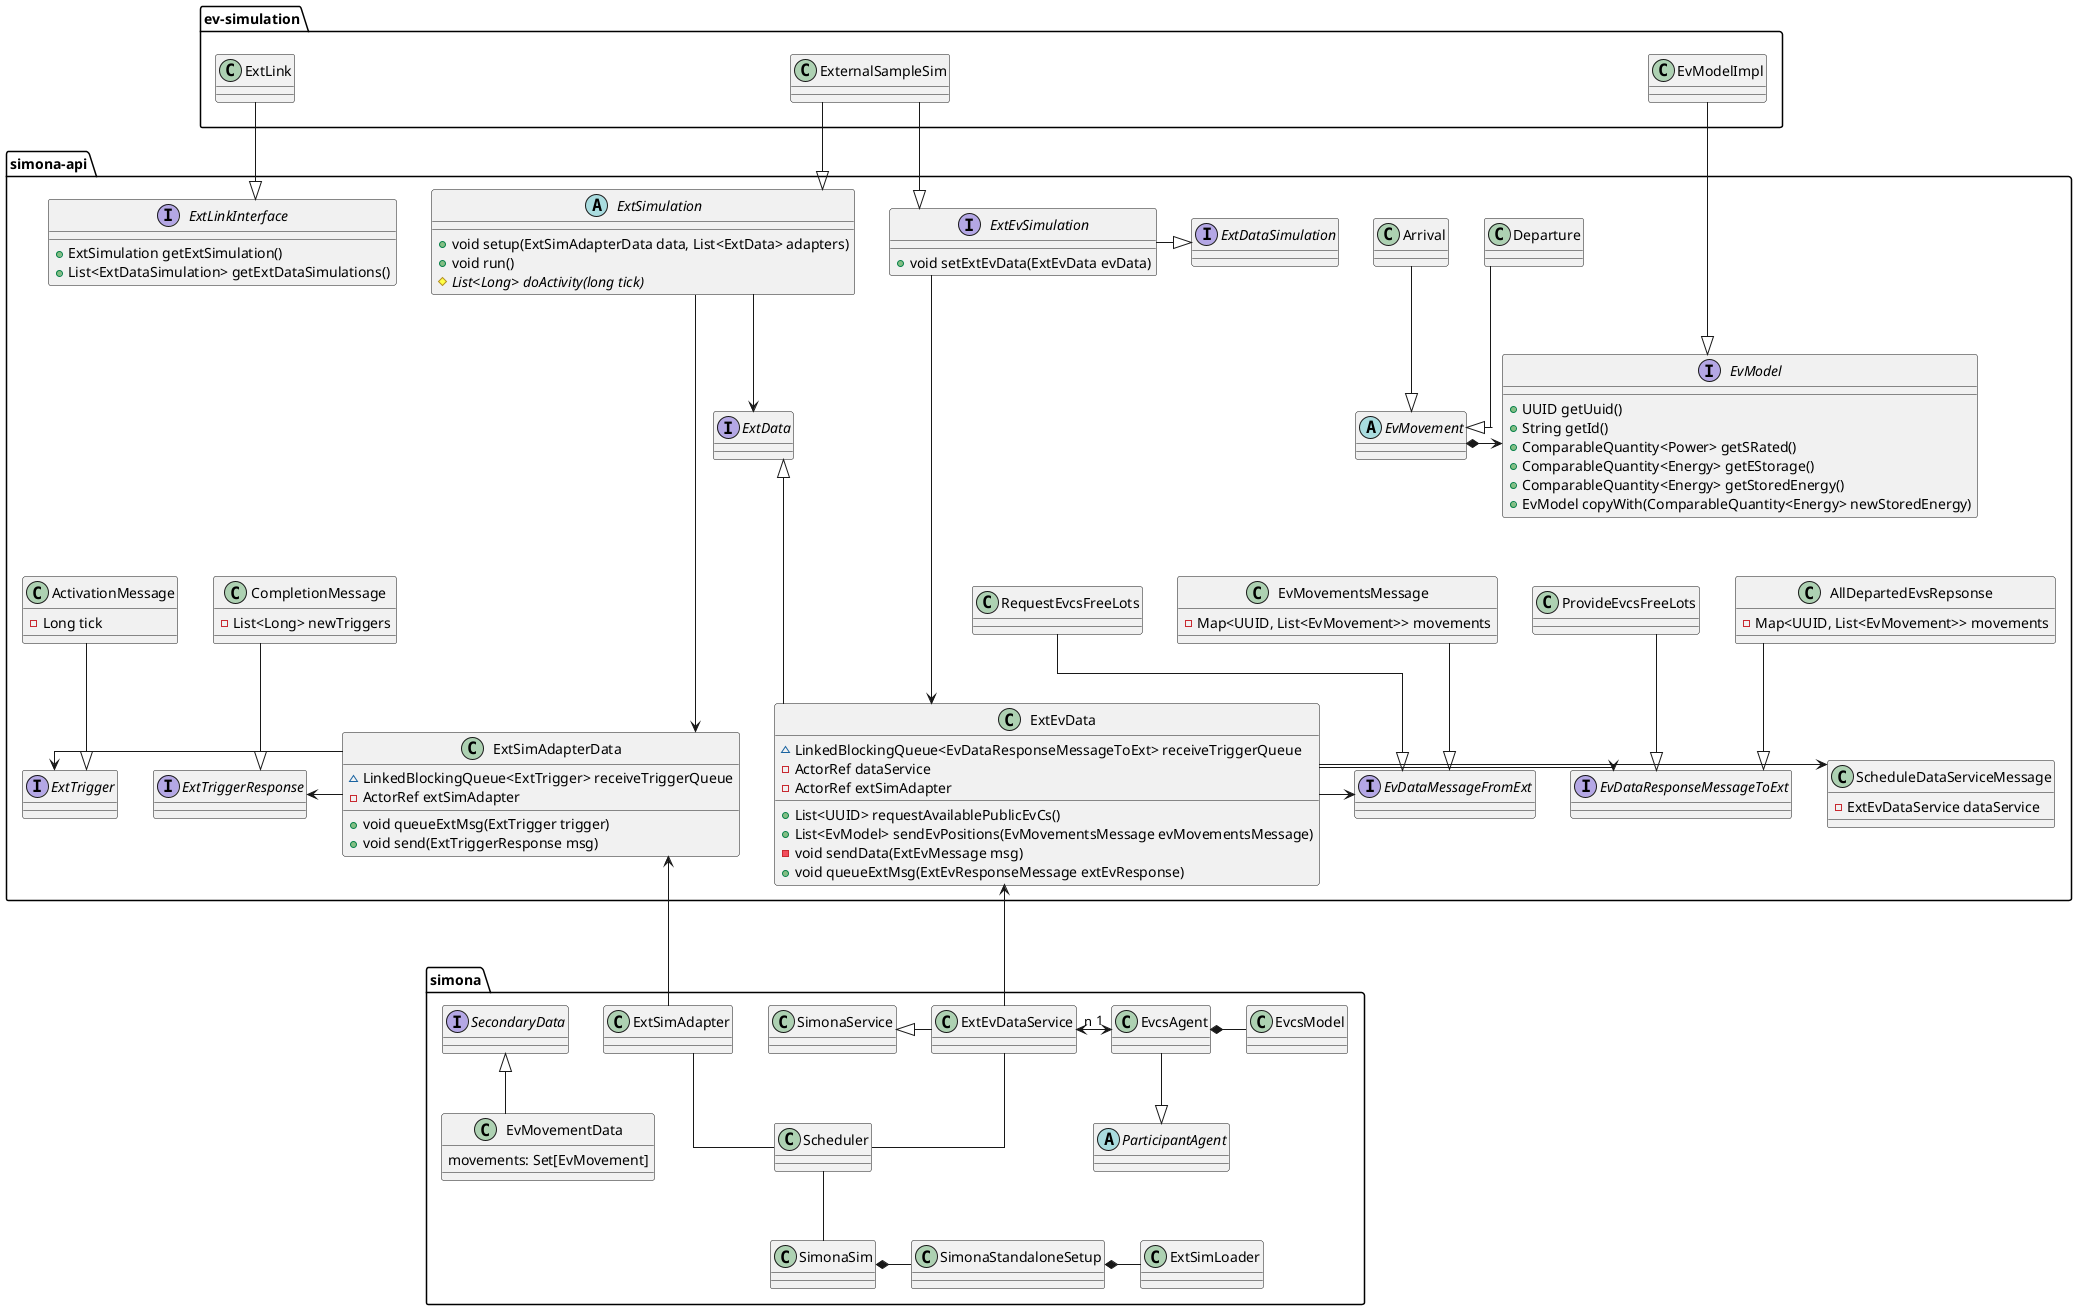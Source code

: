 @startuml
'https://plantuml.com/class-diagram
skinparam linetype ortho

package ev-simulation {
    class ExtLink
    class ExternalSampleSim
    class EvModelImpl

    ' adding hidden elements for layout purposes
    class placeholderA {
        w-w-w-w-w-w-w-w-w-w-w-w-w-w-w-w-w-w-w-w-w-w-w-w-w-w-w
    }
    hide placeholderA

    class placeholderB {
        w-w-w-w-w-w-w-w-w-w-w-w-w-w-w-w-w-w-w-w-w-w-w-w-w-w-w-w-w-w-w-w-w-w-w-w-w-w-w-w
    }
    hide placeholderB

    ExtLink -[hidden]> placeholderA
    placeholderA -[hidden]> ExternalSampleSim
    ExternalSampleSim -[hidden]> placeholderB
    placeholderB -[hidden]> EvModelImpl
}

package simona-api {
    ' MIDDLE PART
    class ExtEvData {
        ~ LinkedBlockingQueue<EvDataResponseMessageToExt> receiveTriggerQueue
        - ActorRef dataService
        - ActorRef extSimAdapter
        + List<UUID> requestAvailablePublicEvCs()
        + List<EvModel> sendEvPositions(EvMovementsMessage evMovementsMessage)
        - void sendData(ExtEvMessage msg)
        + void queueExtMsg(ExtEvResponseMessage extEvResponse)
    }

    class ExtSimAdapterData {
        ~ LinkedBlockingQueue<ExtTrigger> receiveTriggerQueue
        - ActorRef extSimAdapter
        + void queueExtMsg(ExtTrigger trigger)
        + void send(ExtTriggerResponse msg)
    }

    interface ExtData

    abstract class ExtSimulation {
        + void setup(ExtSimAdapterData data, List<ExtData> adapters)
        + void run()
        # {abstract} List<Long> doActivity(long tick)
    }

    interface ExtEvSimulation {
        + void setExtEvData(ExtEvData evData)
    }

    interface ExtDataSimulation

    ExternalSampleSim --|> ExtSimulation
    ExternalSampleSim --|> ExtEvSimulation

    ExtSimulation -[hidden]> ExtDataSimulation
    ExtEvSimulation -|> ExtDataSimulation
    ExtEvSimulation --> ExtEvData

    ExtSimulation --> ExtData
    ExtSimulation --> ExtSimAdapterData

    ExtSimAdapterData -[hidden]> ExtEvData
    ExtData <|-- ExtEvData

    ' placeholder
    class plchldr1 {
        w-w-w-w-w
    }
    hide plchldr1
    class placeholder2 {
        w-w-w-w-w-w-w-w-w-w-w-w-w-w-w
    }
    hide placeholder2
    class placeholder3 {
        w-w-w-w-w-w-w-w-w-w-w
    }
    hide placeholder3
    class placeholder4 {
        w-w-w-w-w-w-w-w-w-w-w-w-w-w-w-w-w-w-w-w-w
    }
    hide placeholder4

    ExtData -[hidden]> plchldr1
    plchldr1 -[hidden]> placeholder4
    placeholder4 -[hidden]> EvMovement
    ExtSimulation -[hidden]-> placeholder2
    placeholder2 -[hidden]-> placeholder3
    placeholder3 -[hidden]-> ExtSimAdapterData
    placeholder2 -[hidden]> ExtData


    ' RIGHT PART
    abstract class EvMovement
    class Arrival
    class Departure
    Arrival --|> EvMovement
    Departure --|> EvMovement
    Arrival -[hidden]> Departure

    interface EvModel {
        + UUID getUuid()
        + String getId()
        + ComparableQuantity<Power> getSRated()
        + ComparableQuantity<Energy> getEStorage()
        + ComparableQuantity<Energy> getStoredEnergy()
        + EvModel copyWith(ComparableQuantity<Energy> newStoredEnergy)
    }

    ExtDataSimulation -[hidden]> Arrival
    EvMovement *-> EvModel
    EvModelImpl --|> EvModel


    interface EvDataMessageFromExt
    class EvMovementsMessage {
        - Map<UUID, List<EvMovement>> movements
    }
    class RequestEvcsFreeLots
    RequestEvcsFreeLots --|> EvDataMessageFromExt
    EvMovementsMessage --|> EvDataMessageFromExt
    RequestEvcsFreeLots -[hidden]> EvMovementsMessage

    interface EvDataResponseMessageToExt
    class AllDepartedEvsRepsonse {
        - Map<UUID, List<EvMovement>> movements
    }
    class ProvideEvcsFreeLots
    ProvideEvcsFreeLots --|> EvDataResponseMessageToExt
    AllDepartedEvsRepsonse --|> EvDataResponseMessageToExt
    ExtEvData -> EvDataMessageFromExt
    ExtEvData -> EvDataResponseMessageToExt
    EvMovement -[hidden]-> RequestEvcsFreeLots
    EvDataMessageFromExt -[hidden]> EvDataResponseMessageToExt
    EvMovementsMessage -[hidden]> ProvideEvcsFreeLots
    ProvideEvcsFreeLots -[hidden]> AllDepartedEvsRepsonse

    class ScheduleDataServiceMessage {
        - ExtEvDataService dataService
    }
    EvDataResponseMessageToExt -[hidden]> ScheduleDataServiceMessage
    ExtEvData -> ScheduleDataServiceMessage


    ' LEFT PART
    interface ExtLinkInterface {
        + ExtSimulation getExtSimulation()
        + List<ExtDataSimulation> getExtDataSimulations()
    }
    ExtLinkInterface -[hidden]> ExtSimulation
    ExtLink --|> ExtLinkInterface

    interface ExtTrigger
    class ActivationMessage {
        - Long tick
    }
    ActivationMessage --|> ExtTrigger

    interface ExtTriggerResponse
    class CompletionMessage {
        - List<Long> newTriggers
    }
    CompletionMessage --|> ExtTriggerResponse

    ExtTrigger -[hidden]> ExtTriggerResponse
    ExtTrigger <- ExtSimAdapterData
    ExtTriggerResponse <- ExtSimAdapterData
}

package simona {
    abstract class ParticipantAgent

    class EvcsModel

    class EvcsAgent

    interface SecondaryData
    class EvMovementData {
        movements: Set[EvMovement]
    }

    class SimonaSim

    class Scheduler

    class SimonaStandaloneSetup

    class ExtSimLoader

    class ExtSimAdapter

    class ExtEvDataService

    Scheduler -- SimonaSim
    SimonaSim *- SimonaStandaloneSetup
    SimonaStandaloneSetup *- ExtSimLoader

    ExtSimAdapter -- Scheduler
    ExtEvDataService -- Scheduler

    SecondaryData <|-- EvMovementData

    SimonaService <|- ExtEvDataService
    ExtEvData <--- ExtEvDataService

    ExtSimAdapterData <--- ExtSimAdapter

    ' 1 and n are swapped here due to bug with linetype ortho and labels
    ExtEvDataService "n" <-> "1" EvcsAgent
    EvcsAgent --|> ParticipantAgent
    EvcsAgent *- EvcsModel

    ExtSimAdapter -[hidden]> SimonaService
}

@enduml